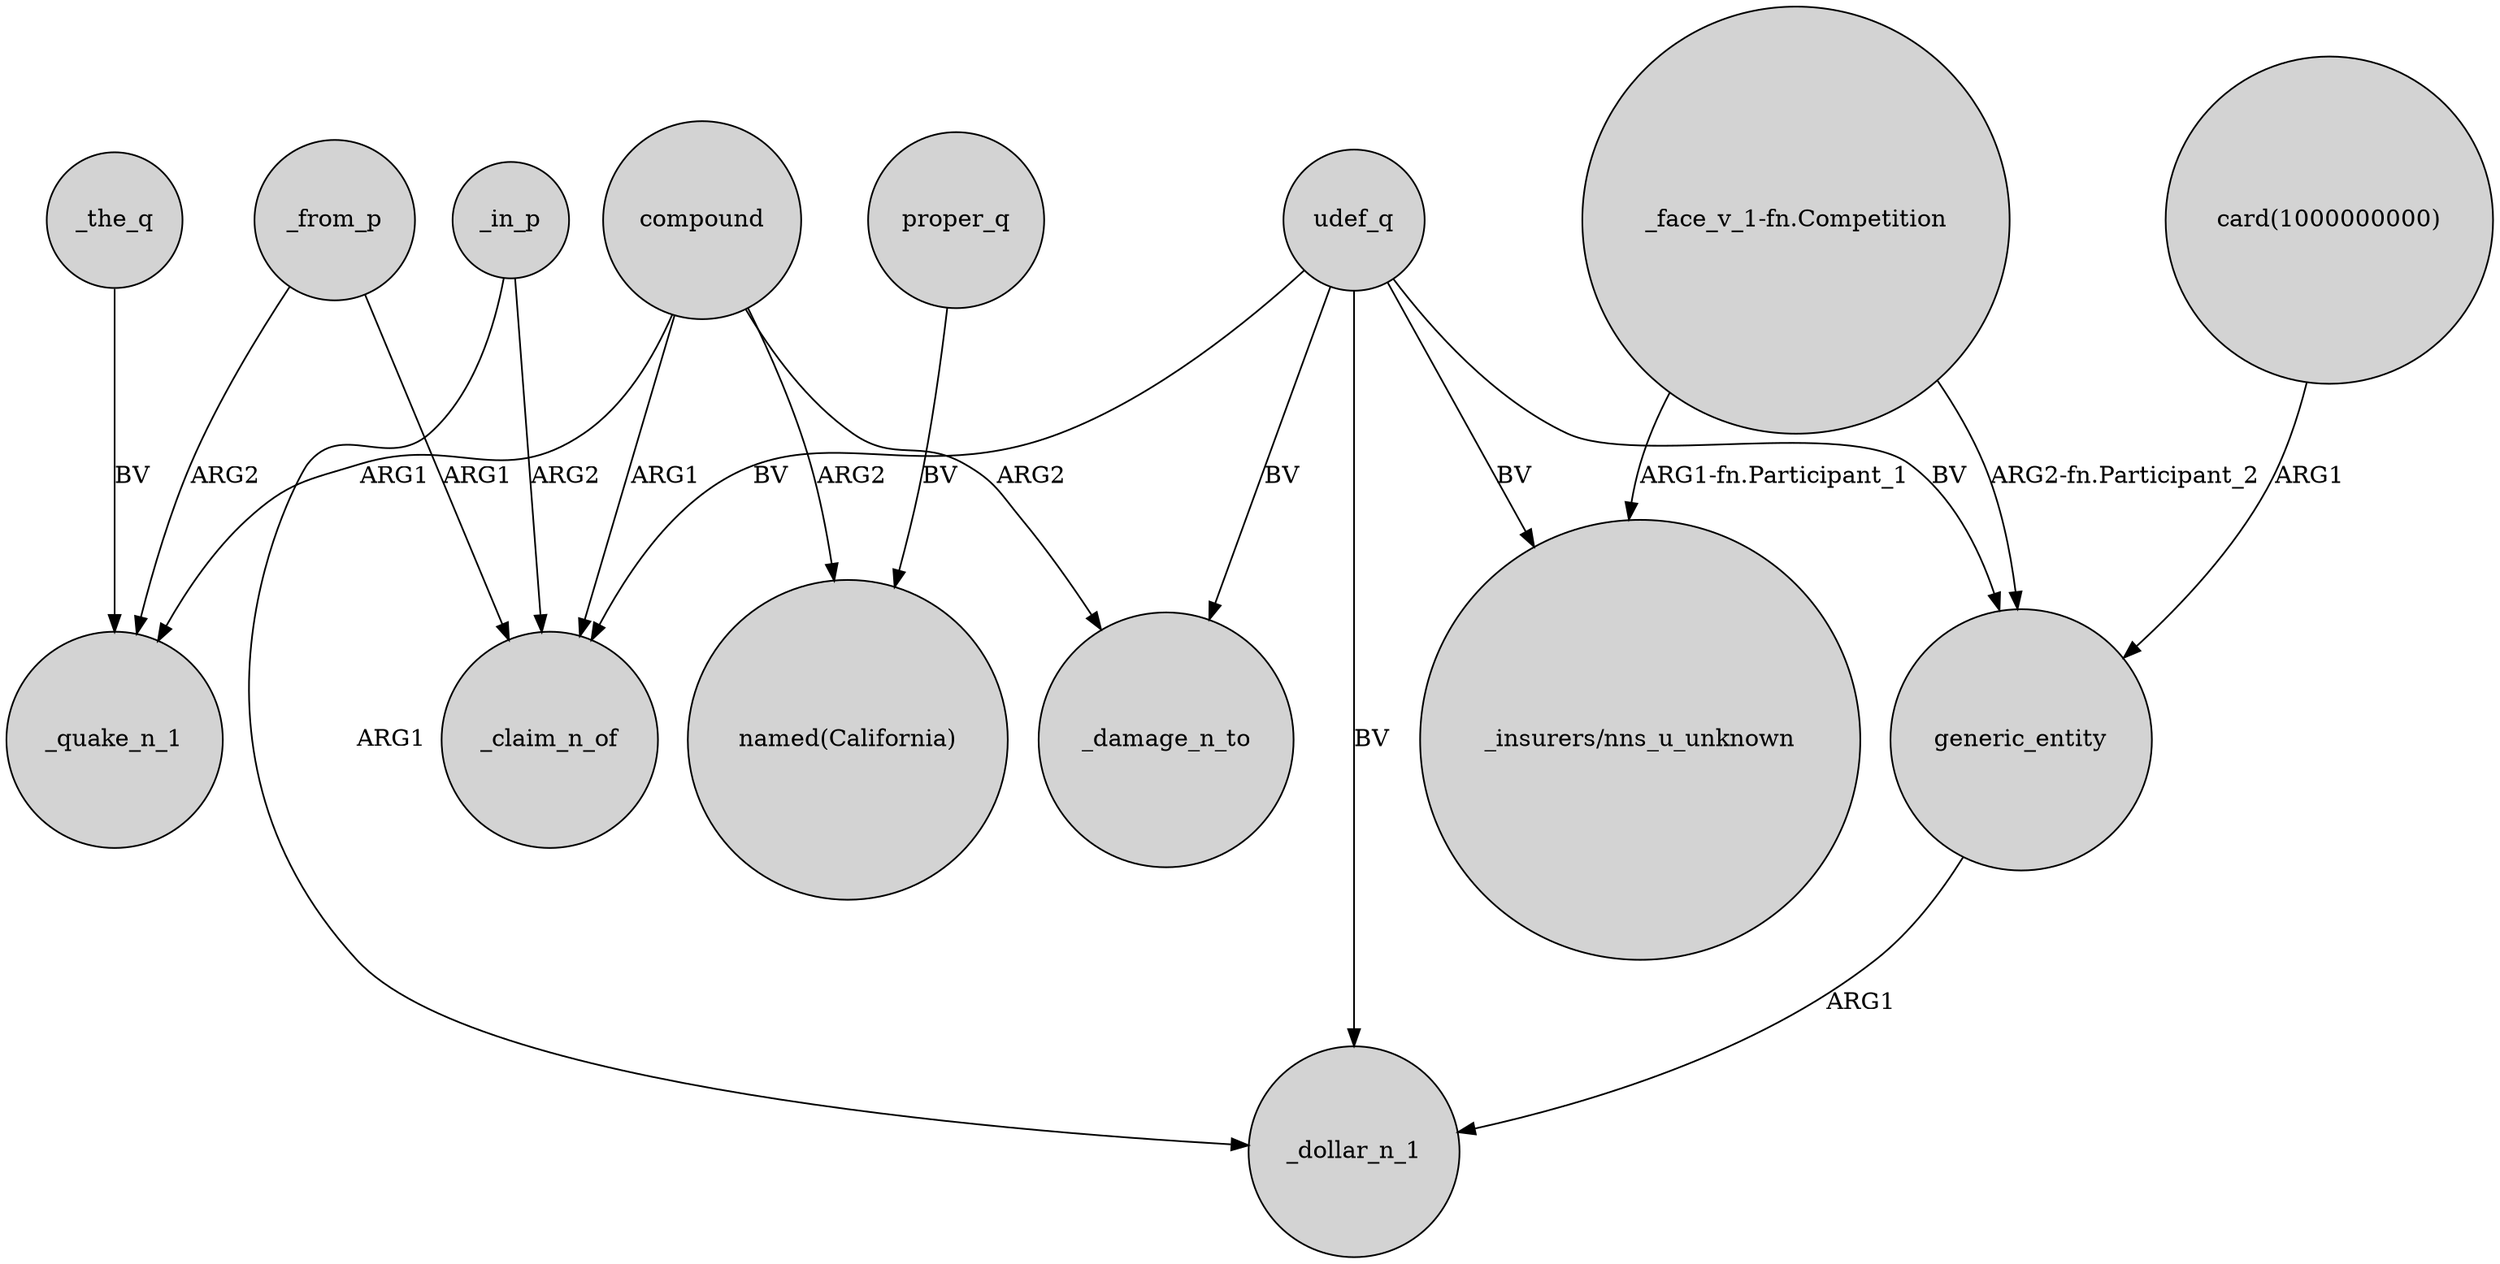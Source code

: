 digraph {
	node [shape=circle style=filled]
	compound -> _quake_n_1 [label=ARG1]
	udef_q -> _claim_n_of [label=BV]
	_from_p -> _claim_n_of [label=ARG1]
	"_face_v_1-fn.Competition" -> generic_entity [label="ARG2-fn.Participant_2"]
	_the_q -> _quake_n_1 [label=BV]
	compound -> "named(California)" [label=ARG2]
	compound -> _claim_n_of [label=ARG1]
	generic_entity -> _dollar_n_1 [label=ARG1]
	udef_q -> generic_entity [label=BV]
	_in_p -> _dollar_n_1 [label=ARG1]
	_in_p -> _claim_n_of [label=ARG2]
	udef_q -> _damage_n_to [label=BV]
	udef_q -> _dollar_n_1 [label=BV]
	udef_q -> "_insurers/nns_u_unknown" [label=BV]
	"_face_v_1-fn.Competition" -> "_insurers/nns_u_unknown" [label="ARG1-fn.Participant_1"]
	_from_p -> _quake_n_1 [label=ARG2]
	compound -> _damage_n_to [label=ARG2]
	proper_q -> "named(California)" [label=BV]
	"card(1000000000)" -> generic_entity [label=ARG1]
}
